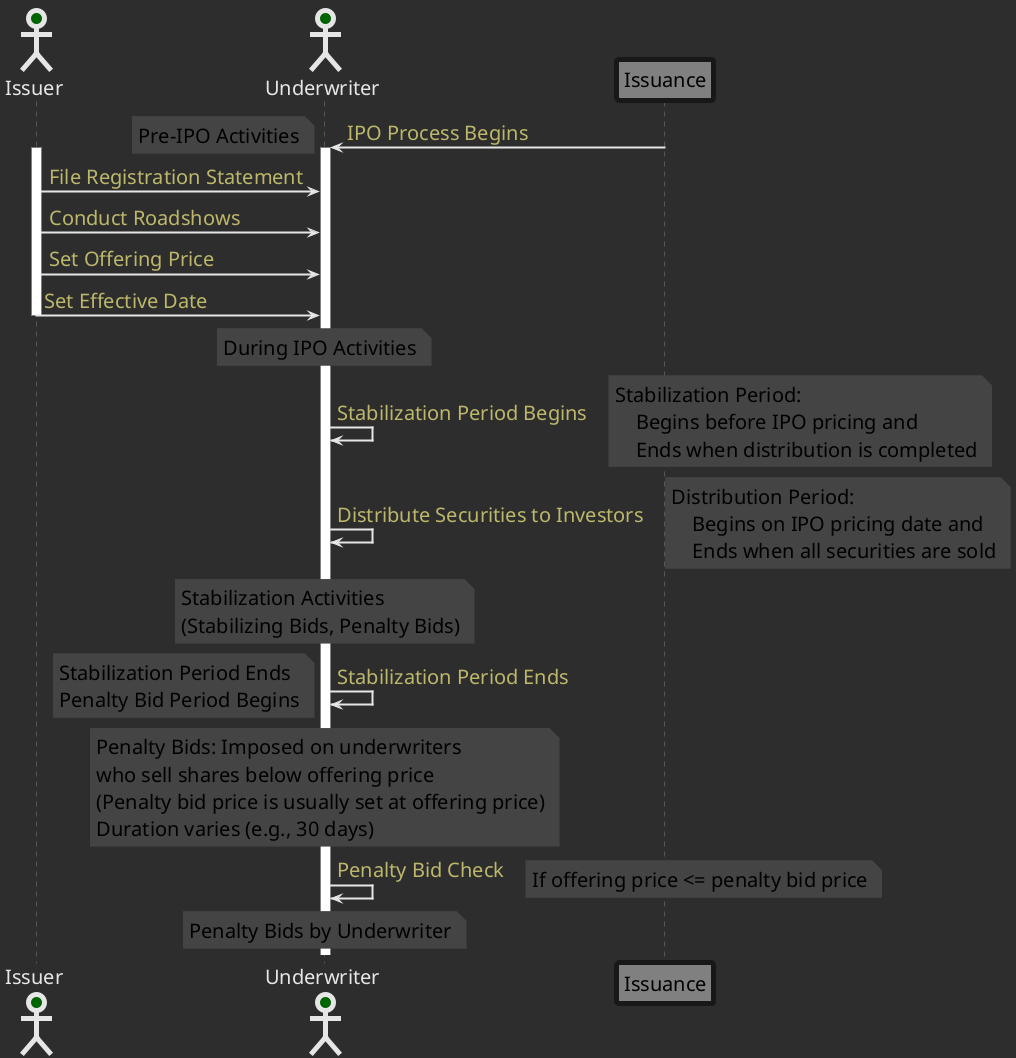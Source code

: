 @startuml
!define DarkBackground #2D2D2D
!define LightGreen #00CC00
!define LightRed #FF6666
!define LightBlue #3399FF
!define LightYellow #FFFF66
!define LightPurple #CC99FF
!define LightOrange #FF9933
!define LightGray #E6E6E6
!define DarkGray #444444


skinparam backgroundColor DarkBackground
skinparam defaultFontColor DarkKhaki

skinparam note {
    BackgroundColor DarkGray
    BorderColor DarkGray
    FontColor Black
    fontstyle normal
    FontSize 20
    FontName "Ubuntu Mono"
}
skinparam RectangleFontColor DarkGrey

skinparam SequenceDelayFontName "Ubuntu Mono"
skinparam SequenceDelayFontSize 20
skinparam SequenceDelayFontStyle normal
skinparam SequenceDelayFontColor DarkGreen

skinparam SequenceDividerBorderThickness 5
skinparam SequenceDividerFontColor Grey
/'
' skinparam SequenceDividerFontName"Ubuntu Mono"
'/
skinparam SequenceDividerFontSize 20
skinparam SequenceDividerFontStyle normal

skinparam SequenceGroupBodyBackgroundColor Grey
skinparam SequenceGroupBorderThickness 5
skinparam SequenceGroupFontColor DarkKhaki
/'
' skinparam SequenceGroupFontName "Ubuntu Mono"
'/
skinparam SequenceGroupFontSize 20
skinparam SequenceGroupFontStyle normal
skinparam SequenceGroupHeaderFontColor DarkKhaki
/'
 ' skinparam SequenceGroupHeaderFontName "Ubuntu Mono"
 '/
skinparam SequenceGroupHeaderFontSize 20
skinparam SequenceGroupHeaderFontStyle normal

skinparam SequenceLifeLineBorderColor  Grey
skinparam SequenceLifeLineBorderThickness 5
/'
' skinparam SequenceMessageAlignment
' skinparam SequenceMessageTextAlignment
'/

skinparam SequenceNewpageSeparatorColor Grey


skinparam SequenceParticipantFontName "Ubuntu Mono"
skinparam SequenceParticipantFontSize 20
skinparam SequenceParticipantFontColor Black
skinparam SequenceParticipantBackgroundColor Grey


skinparam SequenceParticipantBorderThickness 5

/'
' skinparam SequenceReferenceAlignment
'/
skinparam SequenceReferenceBackgroundColor Grey
skinparam SequenceReferenceBorderThickness 5
skinparam SequenceReferenceFontColor DarkRed
skinparam SequenceReferenceFontName "Ubuntu Mono"
skinparam SequenceReferenceFontSize 20
skinparam SequenceReferenceFontStyle normal
skinparam SequenceReferenceHeaderBackgroundColor Grey

skinparam SequenceStereotypeFontColor DarkBlue
skinparam SequenceStereotypeFontName "Ubuntu Mono"
skinparam SequenceStereotypeFontSize 20
skinparam SequenceStereotypeFontStyle normal

skinparam SequenceActorBorderThickness 5

skinparam SequenceArrowThickness 2

skinparam SequenceBoxBorderColor Grey
skinparam SequenceBoxFontColor DarkKhaki
skinparam SequenceBoxFontName "Ubuntu Mono"
skinparam SequenceBoxFontSize 20
skinparam SequenceBoxFontStyle normal

skinparam ActorBackgroundColor  DarkGreen
skinparam ActorBorderColor LightGray
skinparam ActorFontColor LightGray
skinparam ActorFontName "Ubuntu Mono"
skinparam ActorFontSize 20
skinparam ActorFontStyle normal
skinparam ActorStereotypeFontColor DarkGray
skinparam ActorStereotypeFontName "Ubuntu Mono"
skinparam ActorStereotypeFontSize 20
skinparam ActorStereotypeFontStyle normal

skinparam ArrowColor LightGray
skinparam ArrowFontColor DarkKhaki
skinparam ArrowFontName "Ubuntu Mono"
skinparam ArrowFontSize 20
skinparam ArrowFontStyle normal
skinparam ArrowHeadColor DarkGreen
skinparam ArrowLollipopColor DarkGreen
skinparam ArrowThickness 2.0
/'
 ' ActorStyle (?)
 '/

actor Issuer
actor Underwriter

Issuance -> Underwriter : IPO Process Begins

note left: Pre-IPO Activities

activate Issuer
activate Underwriter

Issuer -> Underwriter : File Registration Statement
Issuer -> Underwriter : Conduct Roadshows
Issuer -> Underwriter : Set Offering Price
Issuer -> Underwriter : Set Effective Date

deactivate Issuer

note over Underwriter
  During IPO Activities
end note

Underwriter -> Underwriter : Stabilization Period Begins
note right
    Stabilization Period:
        Begins before IPO pricing and
        Ends when distribution is completed
end note
Underwriter -> Underwriter : Distribute Securities to Investors
note right
    Distribution Period:
        Begins on IPO pricing date and
        Ends when all securities are sold
end note

note over Underwriter
  Stabilization Activities
  (Stabilizing Bids, Penalty Bids)
end note

Underwriter -> Underwriter : Stabilization Period Ends
note left
    Stabilization Period Ends
    Penalty Bid Period Begins
end note

note over Underwriter
  Penalty Bids: Imposed on underwriters
  who sell shares below offering price
  (Penalty bid price is usually set at offering price)
  Duration varies (e.g., 30 days)
end note

Underwriter -> Underwriter : Penalty Bid Check
note right: If offering price <= penalty bid price

note over Underwriter
  Penalty Bids by Underwriter
end note

@enduml
